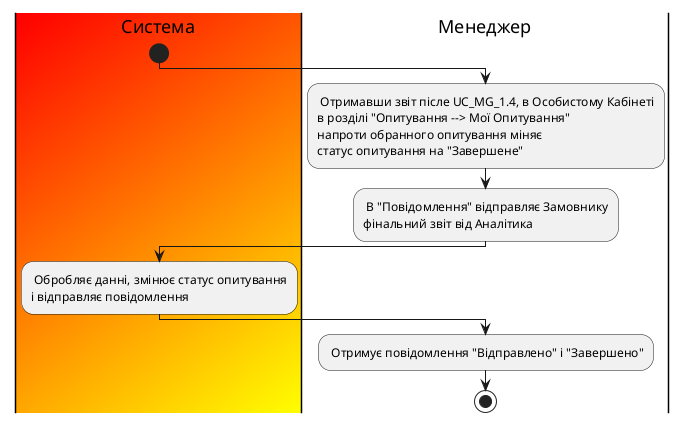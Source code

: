 @startuml
skinparam ArchimateBackgroundColor #ffffff
skinparam	shadowing false
skinparam Note {
	BackgroundColor #B43434
	FontColor #ffffff
}

|#Red/Yellow|Система| 

start
|Менеджер| 

: Отримавши звіт післе UC_MG_1.4, в Особистому Кабінеті
в розділі "Опитування --> Мої Опитування"
напроти обранного опитування міняє
статус опитування на "Завершене";

: В "Повідомлення" відправляє Замовнику
фінальний звіт від Аналітика;
|#Red/Yellow|Система| 
: Обробляє данні, змінює статус опитування
і відправляє повідомлення;

|Менеджер|
: Отримує повідомлення "Відправлено" і "Завершено";

stop;


@enduml
